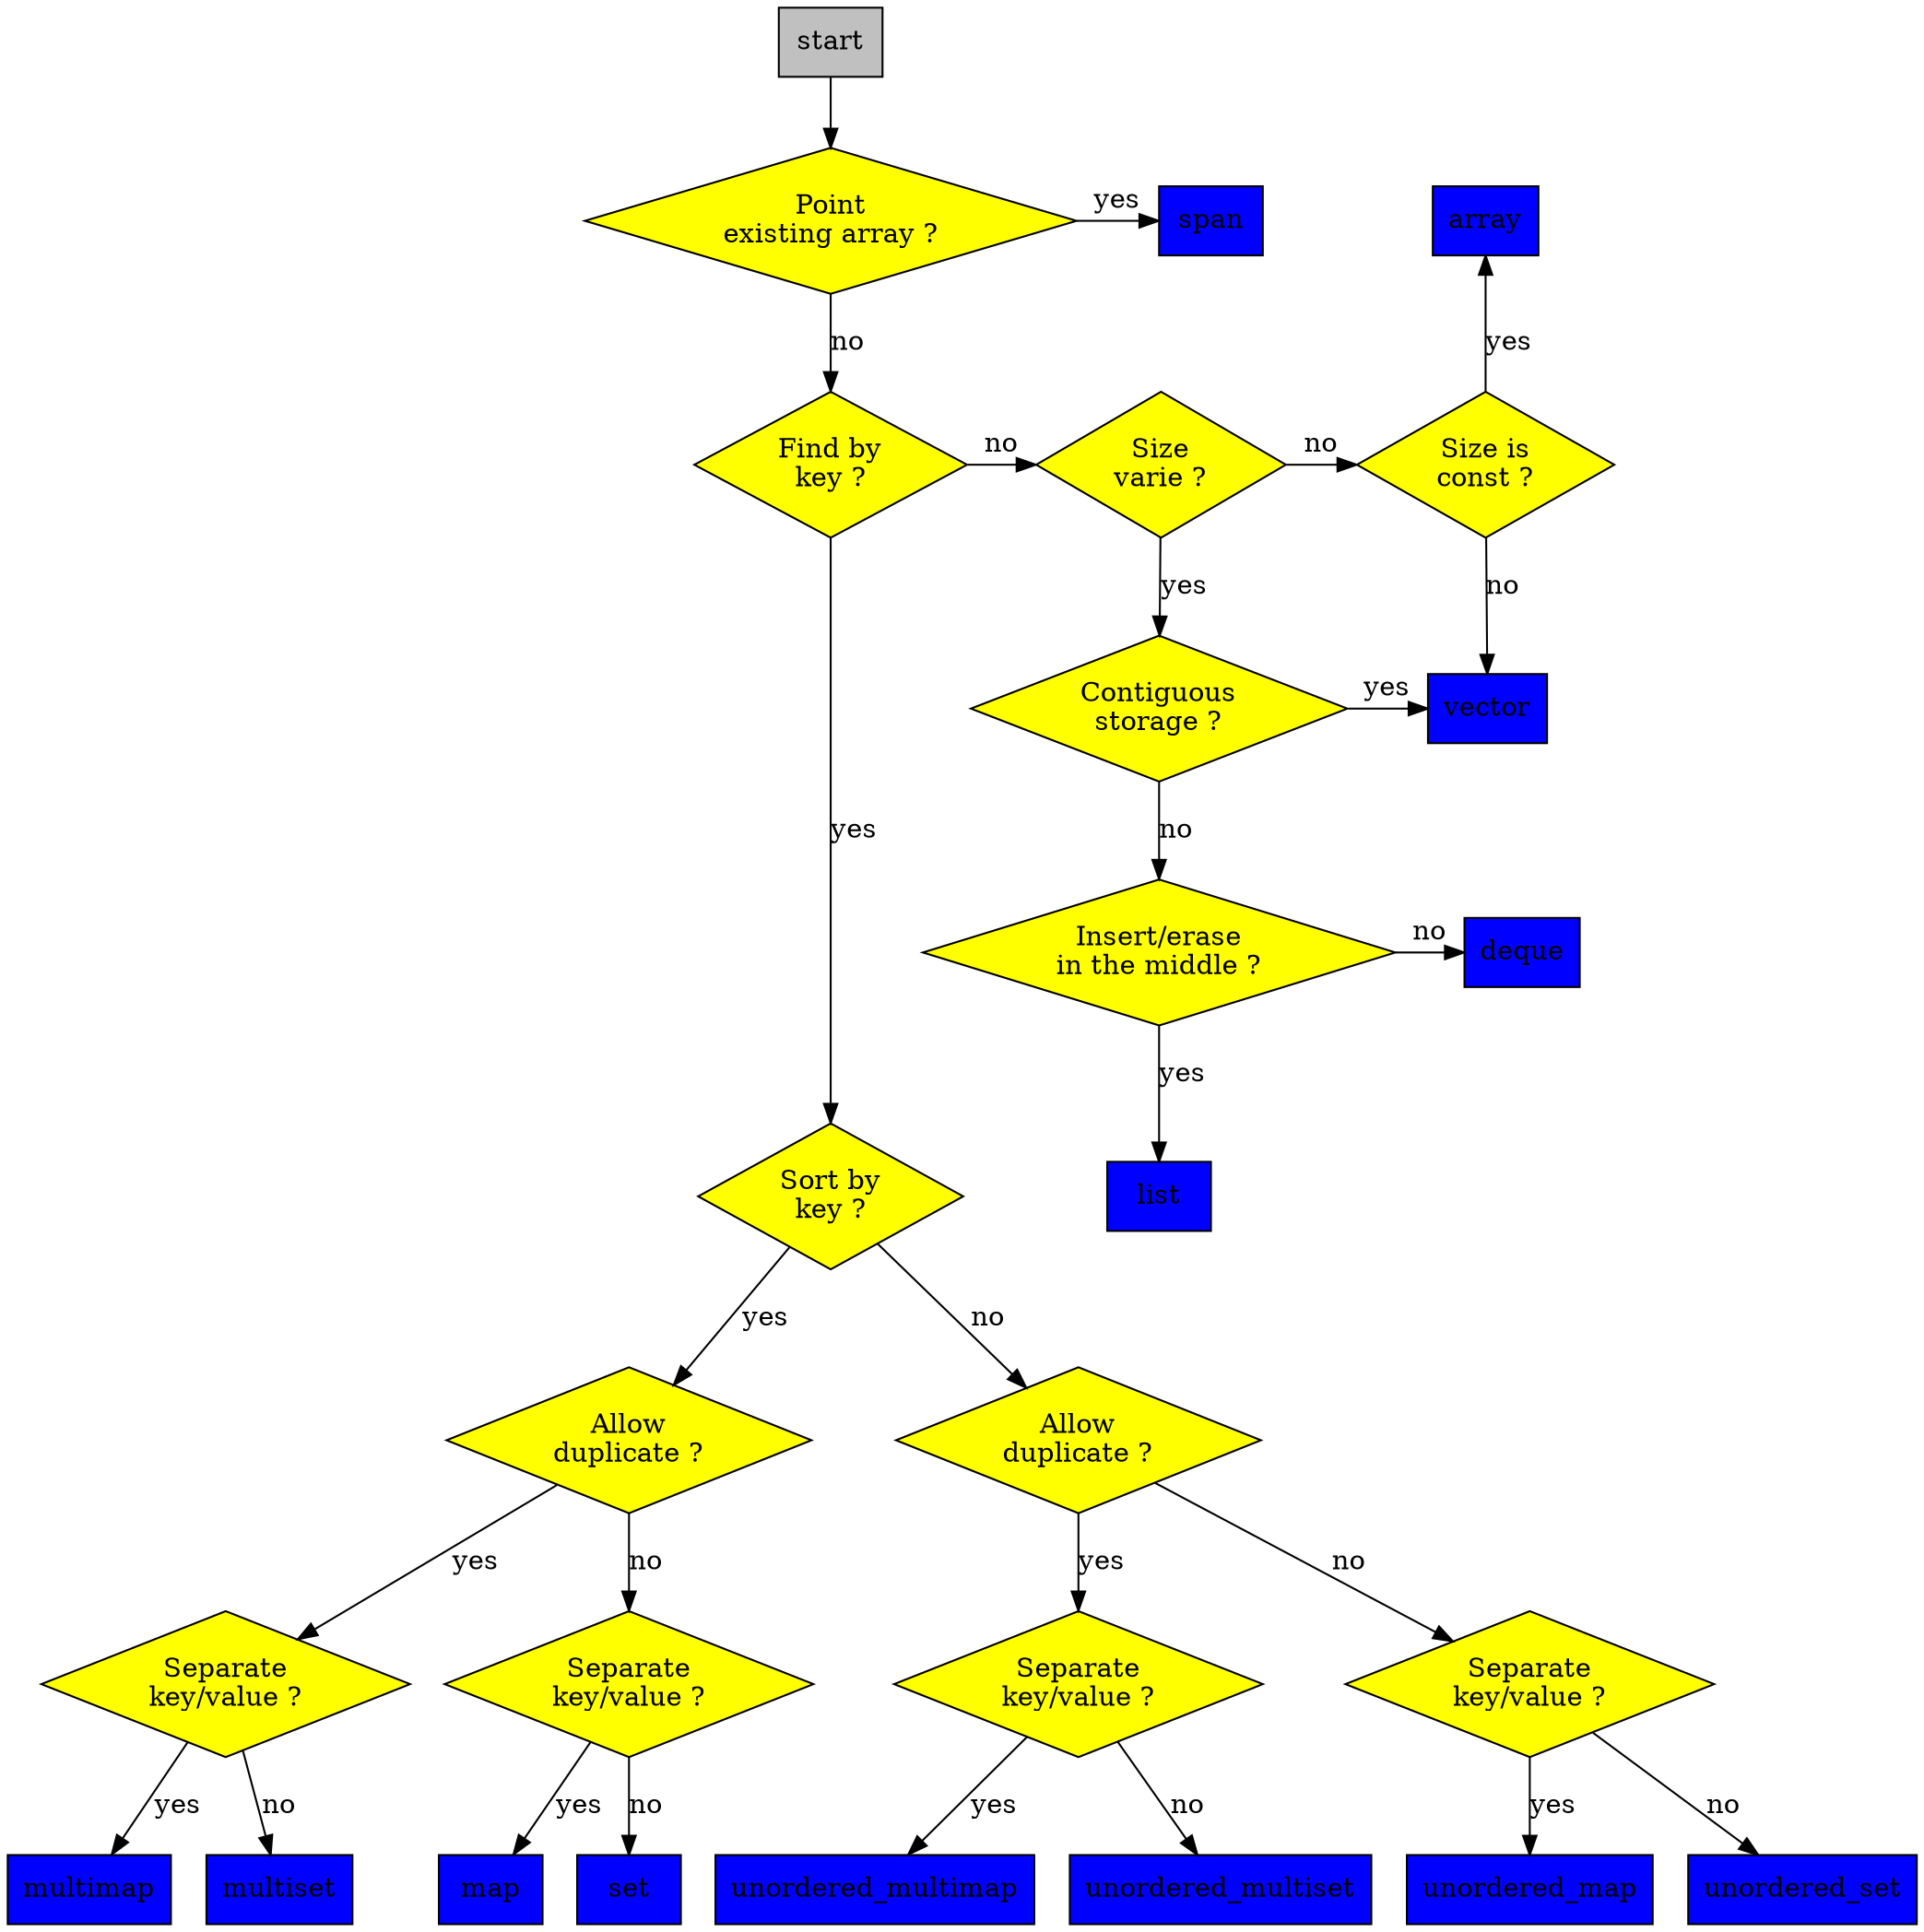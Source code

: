 digraph G {
    start[shape=box, style=rounded, style=filled, fillcolor=gray];
    
    //{rank = same; fbk; pea; start; sv; sc; array;}
    {rank = same; pea; span; array}
    pea[shape=diamond, label="Point\nexisting array ?", style=filled, fillcolor=yellow]
    
    //{rank = same; fbk; sbk;}
    fbk[shape=diamond, label="Find by\nkey ?", style=filled, fillcolor=yellow];
    
    {rank = same; sbk; list;}
    sbk[shape=diamond, label="Sort by\nkey ?", style=filled, fillcolor=yellow];
    
    {rank = same; ncs; vector;}
    ncs[shape=diamond, label="Contiguous\nstorage ?", style=filled, fillcolor=yellow];
    
    {rank = same; fbk; sv; sc}
    sv[shape=diamond, label="Size\nvarie ?", style=filled, fillcolor=yellow];
    sc[shape=diamond, label="Size is\nconst ?", style=filled, fillcolor=yellow];
    
    {rank = same; ieim; deque;}
    ieim[shape=diamond, label="Insert/erase\nin the middle ?", style=filled, fillcolor=yellow];
    
    ad1[shape=diamond, label="Allow\nduplicate ?", style=filled, fillcolor=yellow];
    ad2[shape=diamond, label="Allow\nduplicate ?", style=filled, fillcolor=yellow];
    skv11[shape=diamond, label="Separate\nkey/value ?", style=filled, fillcolor=yellow];
    skv12[shape=diamond, label="Separate\nkey/value ?", style=filled, fillcolor=yellow];
    skv21[shape=diamond, label="Separate\nkey/value ?", style=filled, fillcolor=yellow];
    skv22[shape=diamond, label="Separate\nkey/value ?", style=filled, fillcolor=yellow];
    
    ad1 -> skv11[label="yes"];
    ad1 -> skv12[label="no"];
    ad2 -> skv21[label="yes"];
    ad2 -> skv22[label="no"];
    
    skv11 -> multimap[label="yes"];
    skv11 -> multiset[label="no"];
    skv12 -> map[label="yes"];
    skv12 -> set[label="no"];
    skv21 -> unordered_multimap[label="yes"];
    skv21 -> unordered_multiset[label="no"];
    skv22 -> unordered_map[label="yes"];
    skv22 -> unordered_set[label="no"];
    
    vector[shape=box, style=filled, fillcolor=blue];
    array[shape=box, style=filled, fillcolor=blue];
    list[shape=box, style=filled, fillcolor=blue];
    deque[shape=box, style=filled, fillcolor=blue];
    span[shape=box, style=filled, fillcolor=blue];
    map[shape=box, style=filled, fillcolor=blue];
    set[shape=box, style=filled, fillcolor=blue];
    multimap[shape=box, style=filled, fillcolor=blue];
    multiset[shape=box, style=filled, fillcolor=blue];
    unordered_map[shape=box, style=filled, fillcolor=blue];
    unordered_set[shape=box, style=filled, fillcolor=blue];
    unordered_multimap[shape=box, style=filled, fillcolor=blue];
    unordered_multiset[shape=box, style=filled, fillcolor=blue];
    
    start -> pea;
    
    pea -> span[label="yes"];
    pea -> fbk[label="no"];
    
    fbk -> sbk[label="yes"];
    fbk -> sv[label="no"];
    
    sv -> ncs[label="yes"];
    sv -> sc[label="no"];
    
    ncs -> vector[label="yes"];
    ncs -> ieim[label="no"];
    
    ieim -> list[label="yes"];
    ieim -> deque[label="no"];
    
    sc -> array[label="yes"];
    sc -> vector[label="no"];
    
    sbk -> ad1[label="yes"];
    sbk -> ad2[label="no"];
}
